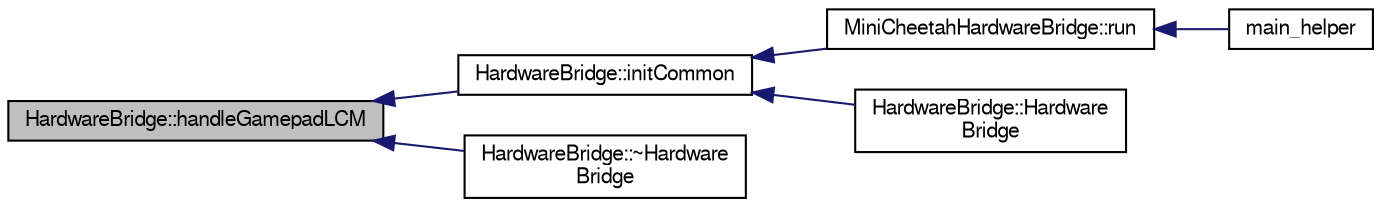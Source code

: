 digraph "HardwareBridge::handleGamepadLCM"
{
  edge [fontname="FreeSans",fontsize="10",labelfontname="FreeSans",labelfontsize="10"];
  node [fontname="FreeSans",fontsize="10",shape=record];
  rankdir="LR";
  Node1 [label="HardwareBridge::handleGamepadLCM",height=0.2,width=0.4,color="black", fillcolor="grey75", style="filled", fontcolor="black"];
  Node1 -> Node2 [dir="back",color="midnightblue",fontsize="10",style="solid",fontname="FreeSans"];
  Node2 [label="HardwareBridge::initCommon",height=0.2,width=0.4,color="black", fillcolor="white", style="filled",URL="$d8/dd8/class_hardware_bridge.html#a4a8078bc3b30d7260281598990243262"];
  Node2 -> Node3 [dir="back",color="midnightblue",fontsize="10",style="solid",fontname="FreeSans"];
  Node3 [label="MiniCheetahHardwareBridge::run",height=0.2,width=0.4,color="black", fillcolor="white", style="filled",URL="$d0/dc5/class_mini_cheetah_hardware_bridge.html#a685c0e118f44327e7734119bd232d484"];
  Node3 -> Node4 [dir="back",color="midnightblue",fontsize="10",style="solid",fontname="FreeSans"];
  Node4 [label="main_helper",height=0.2,width=0.4,color="black", fillcolor="white", style="filled",URL="$d3/dfa/main__helper_8cpp.html#acd1b6ffaae55ecc3c765c38ce5bf3a95"];
  Node2 -> Node5 [dir="back",color="midnightblue",fontsize="10",style="solid",fontname="FreeSans"];
  Node5 [label="HardwareBridge::Hardware\lBridge",height=0.2,width=0.4,color="black", fillcolor="white", style="filled",URL="$d8/dd8/class_hardware_bridge.html#a5de3c6c9f311c568c2ba4468e9b73313"];
  Node1 -> Node6 [dir="back",color="midnightblue",fontsize="10",style="solid",fontname="FreeSans"];
  Node6 [label="HardwareBridge::~Hardware\lBridge",height=0.2,width=0.4,color="black", fillcolor="white", style="filled",URL="$d8/dd8/class_hardware_bridge.html#a038873f692d1128e00c75f2b897ebdbd"];
}
